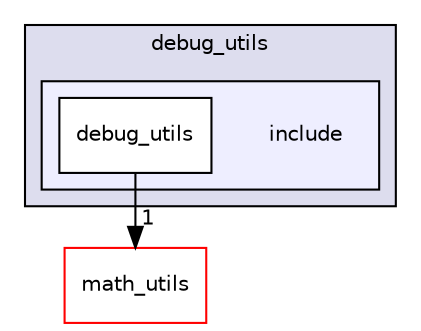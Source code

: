 digraph "catkin_ws/src/utilities/debug_utils/include" {
  compound=true
  node [ fontsize="10", fontname="Helvetica"];
  edge [ labelfontsize="10", labelfontname="Helvetica"];
  subgraph clusterdir_632a92916452a03142eef615591be8aa {
    graph [ bgcolor="#ddddee", pencolor="black", label="debug_utils" fontname="Helvetica", fontsize="10", URL="dir_632a92916452a03142eef615591be8aa.html"]
  subgraph clusterdir_0276c8eb9312e55b59e28dd3032f008b {
    graph [ bgcolor="#eeeeff", pencolor="black", label="" URL="dir_0276c8eb9312e55b59e28dd3032f008b.html"];
    dir_0276c8eb9312e55b59e28dd3032f008b [shape=plaintext label="include"];
  dir_0af0bba8d4ba5b3be6ee7be168a60931 [shape=box label="debug_utils" fillcolor="white" style="filled" URL="dir_0af0bba8d4ba5b3be6ee7be168a60931.html"];
  }
  }
  dir_94c55b1be412a3aa9823df63b99aaf0f [shape=box label="math_utils" fillcolor="white" style="filled" color="red" URL="dir_94c55b1be412a3aa9823df63b99aaf0f.html"];
  dir_0af0bba8d4ba5b3be6ee7be168a60931->dir_94c55b1be412a3aa9823df63b99aaf0f [headlabel="1", labeldistance=1.5 headhref="dir_000091_000037.html"];
}
